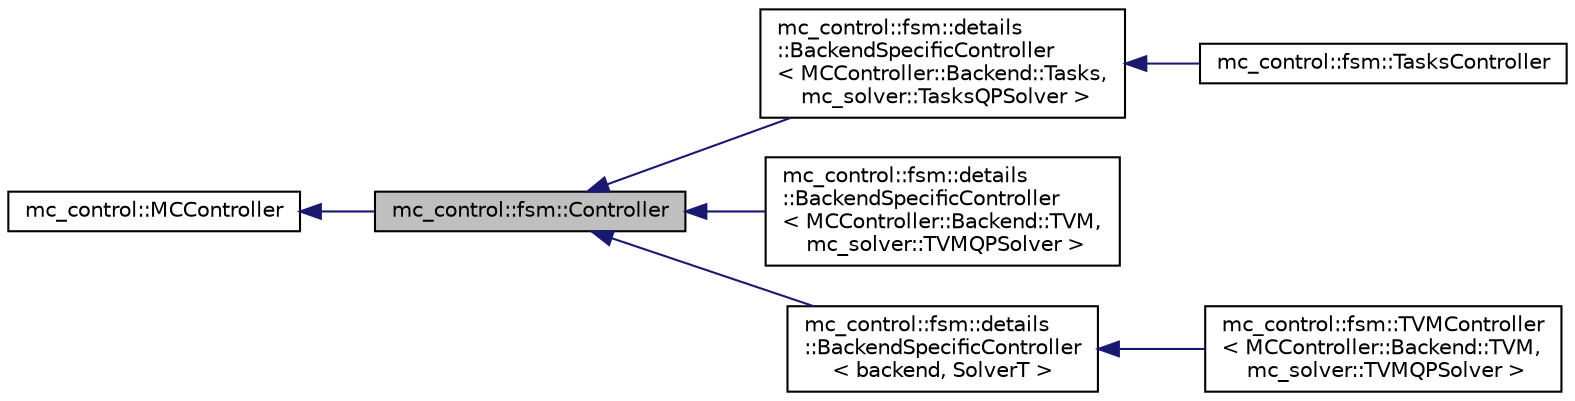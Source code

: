 digraph "mc_control::fsm::Controller"
{
 // INTERACTIVE_SVG=YES
  edge [fontname="Helvetica",fontsize="10",labelfontname="Helvetica",labelfontsize="10"];
  node [fontname="Helvetica",fontsize="10",shape=record];
  rankdir="LR";
  Node0 [label="mc_control::fsm::Controller",height=0.2,width=0.4,color="black", fillcolor="grey75", style="filled", fontcolor="black"];
  Node1 -> Node0 [dir="back",color="midnightblue",fontsize="10",style="solid",fontname="Helvetica"];
  Node1 [label="mc_control::MCController",height=0.2,width=0.4,color="black", fillcolor="white", style="filled",URL="$structmc__control_1_1MCController.html",tooltip="MCController is the base class to implement all controllers. It assumes that at least two robots are ..."];
  Node0 -> Node2 [dir="back",color="midnightblue",fontsize="10",style="solid",fontname="Helvetica"];
  Node2 [label="mc_control::fsm::details\l::BackendSpecificController\l\< MCController::Backend::Tasks,\l mc_solver::TasksQPSolver \>",height=0.2,width=0.4,color="black", fillcolor="white", style="filled",URL="$structmc__control_1_1fsm_1_1details_1_1BackendSpecificController.html"];
  Node2 -> Node3 [dir="back",color="midnightblue",fontsize="10",style="solid",fontname="Helvetica"];
  Node3 [label="mc_control::fsm::TasksController",height=0.2,width=0.4,color="black", fillcolor="white", style="filled",URL="$structmc__control_1_1fsm_1_1TasksController.html"];
  Node0 -> Node4 [dir="back",color="midnightblue",fontsize="10",style="solid",fontname="Helvetica"];
  Node4 [label="mc_control::fsm::details\l::BackendSpecificController\l\< MCController::Backend::TVM,\l mc_solver::TVMQPSolver \>",height=0.2,width=0.4,color="black", fillcolor="white", style="filled",URL="$structmc__control_1_1fsm_1_1details_1_1BackendSpecificController.html"];
  Node0 -> Node5 [dir="back",color="midnightblue",fontsize="10",style="solid",fontname="Helvetica"];
  Node5 [label="mc_control::fsm::details\l::BackendSpecificController\l\< backend, SolverT \>",height=0.2,width=0.4,color="black", fillcolor="white", style="filled",URL="$structmc__control_1_1fsm_1_1details_1_1BackendSpecificController.html"];
  Node5 -> Node6 [dir="back",color="midnightblue",fontsize="10",style="solid",fontname="Helvetica"];
  Node6 [label="mc_control::fsm::TVMController\l\< MCController::Backend::TVM,\l mc_solver::TVMQPSolver \>",height=0.2,width=0.4,color="black", fillcolor="white", style="filled",URL="$structmc__control_1_1fsm_1_1TVMController.html"];
}
